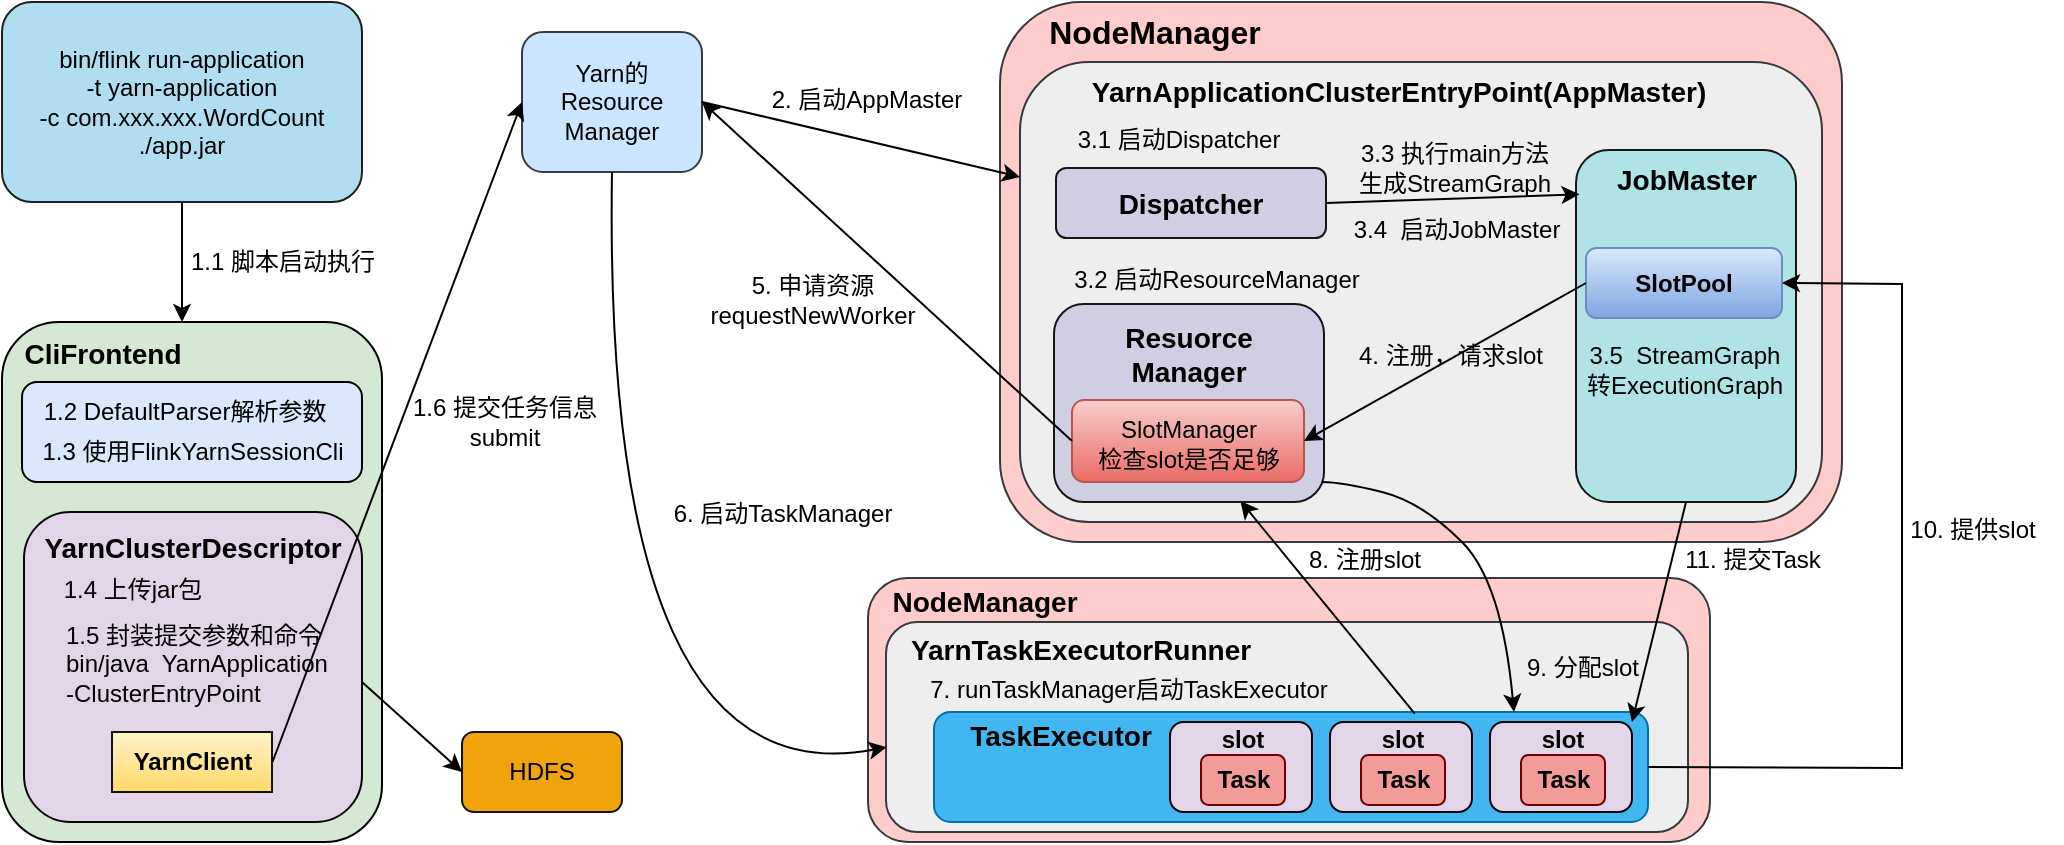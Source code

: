 <mxfile version="21.2.8" type="device">
  <diagram name="Page-1" id="HVBxyhtuIvXRNPCIoeuq">
    <mxGraphModel dx="844" dy="522" grid="1" gridSize="10" guides="1" tooltips="1" connect="1" arrows="1" fold="1" page="1" pageScale="1" pageWidth="827" pageHeight="1169" math="0" shadow="0">
      <root>
        <mxCell id="0" />
        <mxCell id="1" parent="0" />
        <mxCell id="ggv9rEqnuSa9IFovWAbz-1" value="&lt;font color=&quot;#000000&quot;&gt;bin/flink run-application&lt;br&gt;-t yarn-application&lt;br&gt;-c com.xxx.xxx.WordCount&lt;br&gt;./app.jar&lt;/font&gt;" style="rounded=1;whiteSpace=wrap;html=1;fillColor=#b1ddf0;strokeColor=#1d1f20;" vertex="1" parent="1">
          <mxGeometry x="40" y="80" width="180" height="100" as="geometry" />
        </mxCell>
        <mxCell id="ggv9rEqnuSa9IFovWAbz-2" value="" style="rounded=1;whiteSpace=wrap;html=1;fillColor=#d5e8d4;strokeColor=#000000;" vertex="1" parent="1">
          <mxGeometry x="40" y="240" width="190" height="260" as="geometry" />
        </mxCell>
        <mxCell id="ggv9rEqnuSa9IFovWAbz-3" value="&lt;b&gt;&lt;font style=&quot;font-size: 14px;&quot;&gt;CliFrontend&lt;/font&gt;&lt;/b&gt;" style="text;html=1;align=center;verticalAlign=middle;resizable=0;points=[];autosize=1;strokeColor=none;fillColor=none;" vertex="1" parent="1">
          <mxGeometry x="40" y="241" width="100" height="30" as="geometry" />
        </mxCell>
        <mxCell id="ggv9rEqnuSa9IFovWAbz-4" value="" style="rounded=1;whiteSpace=wrap;html=1;fillColor=#dae8fc;strokeColor=#000000;" vertex="1" parent="1">
          <mxGeometry x="50" y="270" width="170" height="50" as="geometry" />
        </mxCell>
        <mxCell id="ggv9rEqnuSa9IFovWAbz-5" value="1.2 DefaultParser解析参数" style="text;html=1;align=center;verticalAlign=middle;resizable=0;points=[];autosize=1;strokeColor=none;fillColor=none;" vertex="1" parent="1">
          <mxGeometry x="51" y="270" width="160" height="30" as="geometry" />
        </mxCell>
        <mxCell id="ggv9rEqnuSa9IFovWAbz-7" value="1.1 脚本启动执行" style="text;html=1;align=center;verticalAlign=middle;resizable=0;points=[];autosize=1;strokeColor=none;fillColor=none;" vertex="1" parent="1">
          <mxGeometry x="120" y="195" width="120" height="30" as="geometry" />
        </mxCell>
        <mxCell id="ggv9rEqnuSa9IFovWAbz-10" value="1.3 使用FlinkYarnSessionCli" style="text;html=1;align=center;verticalAlign=middle;resizable=0;points=[];autosize=1;strokeColor=none;fillColor=none;" vertex="1" parent="1">
          <mxGeometry x="50" y="290" width="170" height="30" as="geometry" />
        </mxCell>
        <mxCell id="ggv9rEqnuSa9IFovWAbz-11" value="" style="rounded=1;whiteSpace=wrap;html=1;fillColor=#e1d5e7;strokeColor=#080708;" vertex="1" parent="1">
          <mxGeometry x="51" y="335" width="169" height="155" as="geometry" />
        </mxCell>
        <mxCell id="ggv9rEqnuSa9IFovWAbz-12" value="&lt;b&gt;YarnClient&lt;/b&gt;" style="text;html=1;align=center;verticalAlign=middle;resizable=0;points=[];autosize=1;strokeColor=#121211;fillColor=#fff2cc;gradientColor=#ffd966;" vertex="1" parent="1">
          <mxGeometry x="95" y="445" width="80" height="30" as="geometry" />
        </mxCell>
        <mxCell id="ggv9rEqnuSa9IFovWAbz-13" value="&lt;b&gt;&lt;font style=&quot;font-size: 14px;&quot;&gt;YarnClusterDescriptor&lt;/font&gt;&lt;/b&gt;" style="text;html=1;align=center;verticalAlign=middle;resizable=0;points=[];autosize=1;strokeColor=none;fillColor=none;" vertex="1" parent="1">
          <mxGeometry x="50" y="338" width="170" height="30" as="geometry" />
        </mxCell>
        <mxCell id="ggv9rEqnuSa9IFovWAbz-15" value="1.4 上传jar包" style="text;html=1;align=center;verticalAlign=middle;resizable=0;points=[];autosize=1;strokeColor=none;fillColor=none;" vertex="1" parent="1">
          <mxGeometry x="60" y="359" width="90" height="30" as="geometry" />
        </mxCell>
        <mxCell id="ggv9rEqnuSa9IFovWAbz-16" value="1.5 封装提交参数和命令&lt;br&gt;&lt;div style=&quot;&quot;&gt;&lt;span style=&quot;background-color: initial;&quot;&gt;bin/java&amp;nbsp; &lt;/span&gt;&lt;span style=&quot;background-color: initial;&quot;&gt;YarnApplication&lt;/span&gt;&lt;/div&gt;&lt;div style=&quot;&quot;&gt;&lt;span style=&quot;background-color: initial;&quot;&gt;-ClusterEntryPoint&lt;/span&gt;&lt;/div&gt;" style="text;html=1;align=left;verticalAlign=middle;resizable=0;points=[];autosize=1;strokeColor=none;fillColor=none;" vertex="1" parent="1">
          <mxGeometry x="70" y="381" width="150" height="60" as="geometry" />
        </mxCell>
        <mxCell id="ggv9rEqnuSa9IFovWAbz-17" value="HDFS" style="rounded=1;whiteSpace=wrap;html=1;fillColor=#f0a30a;strokeColor=#121211;fontColor=#000000;" vertex="1" parent="1">
          <mxGeometry x="270" y="445" width="80" height="40" as="geometry" />
        </mxCell>
        <mxCell id="ggv9rEqnuSa9IFovWAbz-18" value="" style="endArrow=classic;html=1;rounded=0;exitX=1;exitY=0.65;exitDx=0;exitDy=0;exitPerimeter=0;entryX=0;entryY=0.5;entryDx=0;entryDy=0;" edge="1" parent="1" source="ggv9rEqnuSa9IFovWAbz-16" target="ggv9rEqnuSa9IFovWAbz-17">
          <mxGeometry width="50" height="50" relative="1" as="geometry">
            <mxPoint x="340" y="380" as="sourcePoint" />
            <mxPoint x="440" y="280" as="targetPoint" />
          </mxGeometry>
        </mxCell>
        <mxCell id="ggv9rEqnuSa9IFovWAbz-19" value="Yarn的&lt;br&gt;Resource&lt;br&gt;Manager" style="rounded=1;whiteSpace=wrap;html=1;fillColor=#cce5ff;strokeColor=#36393d;" vertex="1" parent="1">
          <mxGeometry x="300" y="95" width="90" height="70" as="geometry" />
        </mxCell>
        <mxCell id="ggv9rEqnuSa9IFovWAbz-20" value="" style="endArrow=classic;html=1;rounded=0;exitX=1.003;exitY=0.5;exitDx=0;exitDy=0;exitPerimeter=0;entryX=0;entryY=0.5;entryDx=0;entryDy=0;" edge="1" parent="1" source="ggv9rEqnuSa9IFovWAbz-12" target="ggv9rEqnuSa9IFovWAbz-19">
          <mxGeometry width="50" height="50" relative="1" as="geometry">
            <mxPoint x="390" y="320" as="sourcePoint" />
            <mxPoint x="440" y="270" as="targetPoint" />
          </mxGeometry>
        </mxCell>
        <mxCell id="ggv9rEqnuSa9IFovWAbz-22" value="1.6 提交任务信息&lt;br&gt;submit" style="text;html=1;align=center;verticalAlign=middle;resizable=0;points=[];autosize=1;strokeColor=none;fillColor=none;" vertex="1" parent="1">
          <mxGeometry x="231" y="270" width="120" height="40" as="geometry" />
        </mxCell>
        <mxCell id="ggv9rEqnuSa9IFovWAbz-23" value="" style="rounded=1;whiteSpace=wrap;html=1;fillColor=#ffcccc;strokeColor=#36393d;" vertex="1" parent="1">
          <mxGeometry x="539" y="80" width="421" height="270" as="geometry" />
        </mxCell>
        <mxCell id="ggv9rEqnuSa9IFovWAbz-24" value="&lt;b&gt;&lt;font style=&quot;font-size: 16px;&quot;&gt;NodeManager&lt;/font&gt;&lt;/b&gt;" style="text;html=1;align=center;verticalAlign=middle;resizable=0;points=[];autosize=1;strokeColor=none;fillColor=none;" vertex="1" parent="1">
          <mxGeometry x="551" y="80" width="130" height="30" as="geometry" />
        </mxCell>
        <mxCell id="ggv9rEqnuSa9IFovWAbz-25" value="" style="rounded=1;whiteSpace=wrap;html=1;fillColor=#eeeeee;strokeColor=#36393d;" vertex="1" parent="1">
          <mxGeometry x="549" y="110" width="401" height="230" as="geometry" />
        </mxCell>
        <mxCell id="ggv9rEqnuSa9IFovWAbz-26" value="&lt;font style=&quot;font-size: 14px;&quot;&gt;&lt;b&gt;YarnApplicationClusterEntryPoint&lt;/b&gt;&lt;/font&gt;&lt;b style=&quot;border-color: var(--border-color);&quot;&gt;&lt;font style=&quot;border-color: var(--border-color); font-size: 14px;&quot;&gt;(AppMaster)&lt;/font&gt;&lt;/b&gt;" style="text;html=1;align=center;verticalAlign=middle;resizable=0;points=[];autosize=1;strokeColor=none;fillColor=none;" vertex="1" parent="1">
          <mxGeometry x="573" y="110" width="330" height="30" as="geometry" />
        </mxCell>
        <mxCell id="ggv9rEqnuSa9IFovWAbz-27" value="" style="endArrow=classic;html=1;rounded=0;exitX=1;exitY=0.5;exitDx=0;exitDy=0;entryX=0;entryY=0.25;entryDx=0;entryDy=0;" edge="1" parent="1" source="ggv9rEqnuSa9IFovWAbz-19" target="ggv9rEqnuSa9IFovWAbz-25">
          <mxGeometry width="50" height="50" relative="1" as="geometry">
            <mxPoint x="590" y="330" as="sourcePoint" />
            <mxPoint x="640" y="280" as="targetPoint" />
          </mxGeometry>
        </mxCell>
        <mxCell id="ggv9rEqnuSa9IFovWAbz-28" value="2. 启动AppMaster" style="text;html=1;align=center;verticalAlign=middle;resizable=0;points=[];autosize=1;strokeColor=none;fillColor=none;" vertex="1" parent="1">
          <mxGeometry x="412" y="114" width="120" height="30" as="geometry" />
        </mxCell>
        <mxCell id="ggv9rEqnuSa9IFovWAbz-30" value="" style="endArrow=classic;html=1;rounded=0;exitX=0.5;exitY=1;exitDx=0;exitDy=0;" edge="1" parent="1" source="ggv9rEqnuSa9IFovWAbz-1">
          <mxGeometry width="50" height="50" relative="1" as="geometry">
            <mxPoint x="410" y="350" as="sourcePoint" />
            <mxPoint x="130" y="240" as="targetPoint" />
          </mxGeometry>
        </mxCell>
        <mxCell id="ggv9rEqnuSa9IFovWAbz-31" value="&lt;font style=&quot;font-size: 14px;&quot;&gt;&lt;b&gt;Dispatcher&lt;/b&gt;&lt;/font&gt;" style="rounded=1;whiteSpace=wrap;html=1;fillColor=#d0cee2;strokeColor=#171617;" vertex="1" parent="1">
          <mxGeometry x="567" y="163" width="135" height="35" as="geometry" />
        </mxCell>
        <mxCell id="ggv9rEqnuSa9IFovWAbz-32" value="3.1 启动Dispatcher" style="text;html=1;align=center;verticalAlign=middle;resizable=0;points=[];autosize=1;strokeColor=none;fillColor=none;" vertex="1" parent="1">
          <mxGeometry x="568" y="134" width="120" height="30" as="geometry" />
        </mxCell>
        <mxCell id="ggv9rEqnuSa9IFovWAbz-34" value="3.2 启动ResourceManager" style="text;html=1;align=center;verticalAlign=middle;resizable=0;points=[];autosize=1;strokeColor=none;fillColor=none;" vertex="1" parent="1">
          <mxGeometry x="562" y="204" width="170" height="30" as="geometry" />
        </mxCell>
        <mxCell id="ggv9rEqnuSa9IFovWAbz-35" value="" style="rounded=1;whiteSpace=wrap;html=1;fillColor=#d0cee2;strokeColor=#171617;" vertex="1" parent="1">
          <mxGeometry x="566" y="231" width="135" height="99" as="geometry" />
        </mxCell>
        <mxCell id="ggv9rEqnuSa9IFovWAbz-37" value="&lt;b style=&quot;font-size: 14px;&quot;&gt;&lt;font style=&quot;font-size: 14px;&quot;&gt;Resuorce&lt;/font&gt;&lt;br&gt;Manager&lt;/b&gt;" style="text;html=1;align=center;verticalAlign=middle;resizable=0;points=[];autosize=1;strokeColor=none;fillColor=none;" vertex="1" parent="1">
          <mxGeometry x="588" y="231" width="90" height="50" as="geometry" />
        </mxCell>
        <mxCell id="ggv9rEqnuSa9IFovWAbz-39" value="&lt;font style=&quot;font-size: 12px;&quot;&gt;&lt;br&gt;&lt;/font&gt;" style="rounded=1;whiteSpace=wrap;html=1;fillColor=#f8cecc;strokeColor=#b85450;gradientColor=#ea6b66;" vertex="1" parent="1">
          <mxGeometry x="575" y="279" width="116" height="41" as="geometry" />
        </mxCell>
        <mxCell id="ggv9rEqnuSa9IFovWAbz-40" value="" style="endArrow=classic;html=1;rounded=0;exitX=0;exitY=0.5;exitDx=0;exitDy=0;entryX=1;entryY=0.5;entryDx=0;entryDy=0;" edge="1" parent="1" source="ggv9rEqnuSa9IFovWAbz-39" target="ggv9rEqnuSa9IFovWAbz-19">
          <mxGeometry width="50" height="50" relative="1" as="geometry">
            <mxPoint x="480" y="300" as="sourcePoint" />
            <mxPoint x="530" y="250" as="targetPoint" />
          </mxGeometry>
        </mxCell>
        <mxCell id="ggv9rEqnuSa9IFovWAbz-41" value="" style="rounded=1;whiteSpace=wrap;html=1;fillColor=#b0e3e6;strokeColor=#141515;" vertex="1" parent="1">
          <mxGeometry x="827" y="154" width="110" height="176" as="geometry" />
        </mxCell>
        <mxCell id="ggv9rEqnuSa9IFovWAbz-42" value="&lt;b&gt;&lt;font style=&quot;font-size: 14px;&quot;&gt;JobMaster&lt;/font&gt;&lt;/b&gt;" style="text;html=1;align=center;verticalAlign=middle;resizable=0;points=[];autosize=1;strokeColor=none;fillColor=none;" vertex="1" parent="1">
          <mxGeometry x="837" y="154" width="90" height="30" as="geometry" />
        </mxCell>
        <mxCell id="ggv9rEqnuSa9IFovWAbz-43" value="3.3 执行main方法&lt;br&gt;生成StreamGraph" style="text;html=1;align=center;verticalAlign=middle;resizable=0;points=[];autosize=1;strokeColor=none;fillColor=none;" vertex="1" parent="1">
          <mxGeometry x="706" y="143" width="120" height="40" as="geometry" />
        </mxCell>
        <mxCell id="ggv9rEqnuSa9IFovWAbz-45" value="" style="endArrow=classic;html=1;rounded=0;exitX=1;exitY=0.5;exitDx=0;exitDy=0;entryX=0.016;entryY=0.126;entryDx=0;entryDy=0;entryPerimeter=0;" edge="1" parent="1" source="ggv9rEqnuSa9IFovWAbz-31" target="ggv9rEqnuSa9IFovWAbz-41">
          <mxGeometry width="50" height="50" relative="1" as="geometry">
            <mxPoint x="550" y="330" as="sourcePoint" />
            <mxPoint x="600" y="280" as="targetPoint" />
          </mxGeometry>
        </mxCell>
        <mxCell id="ggv9rEqnuSa9IFovWAbz-46" value="3.4&amp;nbsp; 启动JobMaster" style="text;html=1;align=center;verticalAlign=middle;resizable=0;points=[];autosize=1;strokeColor=none;fillColor=none;" vertex="1" parent="1">
          <mxGeometry x="702" y="179" width="130" height="30" as="geometry" />
        </mxCell>
        <mxCell id="ggv9rEqnuSa9IFovWAbz-47" value="&lt;b&gt;SlotPool&lt;/b&gt;" style="rounded=1;whiteSpace=wrap;html=1;fillColor=#dae8fc;gradientColor=#7ea6e0;strokeColor=#6c8ebf;" vertex="1" parent="1">
          <mxGeometry x="832" y="203" width="98" height="35" as="geometry" />
        </mxCell>
        <mxCell id="ggv9rEqnuSa9IFovWAbz-48" value="3.5&amp;nbsp; StreamGraph&lt;br&gt;转ExecutionGraph" style="text;html=1;align=center;verticalAlign=middle;resizable=0;points=[];autosize=1;strokeColor=none;fillColor=none;" vertex="1" parent="1">
          <mxGeometry x="821" y="244" width="120" height="40" as="geometry" />
        </mxCell>
        <mxCell id="ggv9rEqnuSa9IFovWAbz-49" value="" style="endArrow=classic;html=1;rounded=0;exitX=0;exitY=0.5;exitDx=0;exitDy=0;entryX=1;entryY=0.5;entryDx=0;entryDy=0;" edge="1" parent="1" source="ggv9rEqnuSa9IFovWAbz-47" target="ggv9rEqnuSa9IFovWAbz-39">
          <mxGeometry width="50" height="50" relative="1" as="geometry">
            <mxPoint x="713" y="420" as="sourcePoint" />
            <mxPoint x="763" y="630.8" as="targetPoint" />
          </mxGeometry>
        </mxCell>
        <mxCell id="ggv9rEqnuSa9IFovWAbz-50" value="4. 注册，请求slot" style="text;html=1;align=center;verticalAlign=middle;resizable=0;points=[];autosize=1;strokeColor=none;fillColor=none;" vertex="1" parent="1">
          <mxGeometry x="704" y="242" width="120" height="30" as="geometry" />
        </mxCell>
        <mxCell id="ggv9rEqnuSa9IFovWAbz-51" value="5. 申请资源&lt;br&gt;requestNewWorker" style="text;html=1;align=center;verticalAlign=middle;resizable=0;points=[];autosize=1;strokeColor=none;fillColor=none;" vertex="1" parent="1">
          <mxGeometry x="380" y="209" width="130" height="40" as="geometry" />
        </mxCell>
        <mxCell id="ggv9rEqnuSa9IFovWAbz-52" value="" style="rounded=1;whiteSpace=wrap;html=1;fillColor=#ffcccc;strokeColor=#36393d;" vertex="1" parent="1">
          <mxGeometry x="473" y="368" width="421" height="132" as="geometry" />
        </mxCell>
        <mxCell id="ggv9rEqnuSa9IFovWAbz-53" value="SlotManager&lt;br&gt;检查slot是否足够" style="text;html=1;align=center;verticalAlign=middle;resizable=0;points=[];autosize=1;strokeColor=none;fillColor=none;" vertex="1" parent="1">
          <mxGeometry x="578" y="281" width="110" height="40" as="geometry" />
        </mxCell>
        <mxCell id="ggv9rEqnuSa9IFovWAbz-55" value="&lt;b&gt;&lt;font style=&quot;font-size: 14px;&quot;&gt;NodeManager&lt;/font&gt;&lt;/b&gt;" style="text;html=1;align=center;verticalAlign=middle;resizable=0;points=[];autosize=1;strokeColor=none;fillColor=none;" vertex="1" parent="1">
          <mxGeometry x="471" y="365" width="120" height="30" as="geometry" />
        </mxCell>
        <mxCell id="ggv9rEqnuSa9IFovWAbz-56" value="" style="rounded=1;whiteSpace=wrap;html=1;fillColor=#eeeeee;strokeColor=#36393d;" vertex="1" parent="1">
          <mxGeometry x="482" y="390" width="401" height="105" as="geometry" />
        </mxCell>
        <mxCell id="ggv9rEqnuSa9IFovWAbz-57" value="&lt;b&gt;&lt;font style=&quot;font-size: 14px;&quot;&gt;YarnTaskExecutorRunner&lt;/font&gt;&lt;/b&gt;" style="text;html=1;align=center;verticalAlign=middle;resizable=0;points=[];autosize=1;strokeColor=none;fillColor=none;" vertex="1" parent="1">
          <mxGeometry x="484" y="389" width="190" height="30" as="geometry" />
        </mxCell>
        <mxCell id="ggv9rEqnuSa9IFovWAbz-58" value="" style="curved=1;endArrow=classic;html=1;rounded=0;exitX=0.5;exitY=1;exitDx=0;exitDy=0;entryX=0.001;entryY=0.596;entryDx=0;entryDy=0;entryPerimeter=0;" edge="1" parent="1" source="ggv9rEqnuSa9IFovWAbz-19" target="ggv9rEqnuSa9IFovWAbz-56">
          <mxGeometry width="50" height="50" relative="1" as="geometry">
            <mxPoint x="520" y="360" as="sourcePoint" />
            <mxPoint x="570" y="310" as="targetPoint" />
            <Array as="points">
              <mxPoint x="340" y="480" />
            </Array>
          </mxGeometry>
        </mxCell>
        <mxCell id="ggv9rEqnuSa9IFovWAbz-60" value="6. 启动TaskManager" style="text;html=1;align=center;verticalAlign=middle;resizable=0;points=[];autosize=1;strokeColor=none;fillColor=none;" vertex="1" parent="1">
          <mxGeometry x="365" y="321" width="130" height="30" as="geometry" />
        </mxCell>
        <mxCell id="ggv9rEqnuSa9IFovWAbz-61" value="7. runTaskManager启动TaskExecutor" style="text;html=1;align=center;verticalAlign=middle;resizable=0;points=[];autosize=1;strokeColor=none;fillColor=none;" vertex="1" parent="1">
          <mxGeometry x="493" y="409" width="220" height="30" as="geometry" />
        </mxCell>
        <mxCell id="ggv9rEqnuSa9IFovWAbz-62" value="" style="rounded=1;whiteSpace=wrap;html=1;fillColor=#42b6f0;fontColor=#ffffff;strokeColor=#006EAF;" vertex="1" parent="1">
          <mxGeometry x="506" y="435" width="357" height="55" as="geometry" />
        </mxCell>
        <mxCell id="ggv9rEqnuSa9IFovWAbz-63" value="&lt;b&gt;&lt;font style=&quot;font-size: 14px;&quot;&gt;TaskExecutor&lt;/font&gt;&lt;/b&gt;" style="text;html=1;align=center;verticalAlign=middle;resizable=0;points=[];autosize=1;strokeColor=none;fillColor=none;" vertex="1" parent="1">
          <mxGeometry x="514" y="431.5" width="110" height="30" as="geometry" />
        </mxCell>
        <mxCell id="ggv9rEqnuSa9IFovWAbz-64" value="" style="rounded=1;whiteSpace=wrap;html=1;fillColor=#e1d5e7;strokeColor=#080708;" vertex="1" parent="1">
          <mxGeometry x="624" y="440" width="71" height="45" as="geometry" />
        </mxCell>
        <mxCell id="ggv9rEqnuSa9IFovWAbz-65" value="&lt;b&gt;slot&lt;/b&gt;" style="text;html=1;align=center;verticalAlign=middle;resizable=0;points=[];autosize=1;strokeColor=none;fillColor=none;" vertex="1" parent="1">
          <mxGeometry x="639.5" y="434" width="40" height="30" as="geometry" />
        </mxCell>
        <mxCell id="ggv9rEqnuSa9IFovWAbz-66" value="&lt;b&gt;&lt;font color=&quot;#000000&quot;&gt;Task&lt;/font&gt;&lt;/b&gt;" style="rounded=1;whiteSpace=wrap;html=1;fillColor=#F19C99;fontColor=#ffffff;strokeColor=#6F0000;" vertex="1" parent="1">
          <mxGeometry x="639.5" y="456.5" width="42" height="25" as="geometry" />
        </mxCell>
        <mxCell id="ggv9rEqnuSa9IFovWAbz-67" value="" style="rounded=1;whiteSpace=wrap;html=1;fillColor=#e1d5e7;strokeColor=#080708;" vertex="1" parent="1">
          <mxGeometry x="704" y="440" width="71" height="45" as="geometry" />
        </mxCell>
        <mxCell id="ggv9rEqnuSa9IFovWAbz-68" value="&lt;b&gt;slot&lt;/b&gt;" style="text;html=1;align=center;verticalAlign=middle;resizable=0;points=[];autosize=1;strokeColor=none;fillColor=none;" vertex="1" parent="1">
          <mxGeometry x="719.5" y="434" width="40" height="30" as="geometry" />
        </mxCell>
        <mxCell id="ggv9rEqnuSa9IFovWAbz-69" value="&lt;b&gt;&lt;font color=&quot;#000000&quot;&gt;Task&lt;/font&gt;&lt;/b&gt;" style="rounded=1;whiteSpace=wrap;html=1;fillColor=#F19C99;fontColor=#ffffff;strokeColor=#6F0000;" vertex="1" parent="1">
          <mxGeometry x="719.5" y="456.5" width="42" height="25" as="geometry" />
        </mxCell>
        <mxCell id="ggv9rEqnuSa9IFovWAbz-70" value="" style="rounded=1;whiteSpace=wrap;html=1;fillColor=#e1d5e7;strokeColor=#080708;" vertex="1" parent="1">
          <mxGeometry x="784" y="440" width="71" height="45" as="geometry" />
        </mxCell>
        <mxCell id="ggv9rEqnuSa9IFovWAbz-71" value="&lt;b&gt;slot&lt;/b&gt;" style="text;html=1;align=center;verticalAlign=middle;resizable=0;points=[];autosize=1;strokeColor=none;fillColor=none;" vertex="1" parent="1">
          <mxGeometry x="799.5" y="434" width="40" height="30" as="geometry" />
        </mxCell>
        <mxCell id="ggv9rEqnuSa9IFovWAbz-72" value="&lt;b&gt;&lt;font color=&quot;#000000&quot;&gt;Task&lt;/font&gt;&lt;/b&gt;" style="rounded=1;whiteSpace=wrap;html=1;fillColor=#F19C99;fontColor=#ffffff;strokeColor=#6F0000;" vertex="1" parent="1">
          <mxGeometry x="799.5" y="456.5" width="42" height="25" as="geometry" />
        </mxCell>
        <mxCell id="ggv9rEqnuSa9IFovWAbz-73" value="" style="endArrow=classic;html=1;rounded=0;exitX=0.672;exitY=0.06;exitDx=0;exitDy=0;exitPerimeter=0;entryX=0.69;entryY=0.994;entryDx=0;entryDy=0;entryPerimeter=0;" edge="1" parent="1" source="ggv9rEqnuSa9IFovWAbz-68" target="ggv9rEqnuSa9IFovWAbz-35">
          <mxGeometry width="50" height="50" relative="1" as="geometry">
            <mxPoint x="660" y="320" as="sourcePoint" />
            <mxPoint x="710" y="270" as="targetPoint" />
          </mxGeometry>
        </mxCell>
        <mxCell id="ggv9rEqnuSa9IFovWAbz-74" value="8. 注册slot" style="text;html=1;align=center;verticalAlign=middle;resizable=0;points=[];autosize=1;strokeColor=none;fillColor=none;" vertex="1" parent="1">
          <mxGeometry x="681" y="344" width="80" height="30" as="geometry" />
        </mxCell>
        <mxCell id="ggv9rEqnuSa9IFovWAbz-76" value="" style="curved=1;endArrow=classic;html=1;rounded=0;entryX=-0.088;entryY=0.033;entryDx=0;entryDy=0;entryPerimeter=0;" edge="1" parent="1" target="ggv9rEqnuSa9IFovWAbz-71">
          <mxGeometry width="50" height="50" relative="1" as="geometry">
            <mxPoint x="700" y="320" as="sourcePoint" />
            <mxPoint x="710" y="270" as="targetPoint" />
            <Array as="points">
              <mxPoint x="710" y="320" />
              <mxPoint x="750" y="330" />
              <mxPoint x="790" y="370" />
            </Array>
          </mxGeometry>
        </mxCell>
        <mxCell id="ggv9rEqnuSa9IFovWAbz-77" value="9. 分配slot" style="text;html=1;align=center;verticalAlign=middle;resizable=0;points=[];autosize=1;strokeColor=none;fillColor=none;" vertex="1" parent="1">
          <mxGeometry x="790" y="397.5" width="80" height="30" as="geometry" />
        </mxCell>
        <mxCell id="ggv9rEqnuSa9IFovWAbz-78" value="" style="endArrow=classic;html=1;rounded=0;exitX=1;exitY=0.5;exitDx=0;exitDy=0;entryX=1;entryY=0.5;entryDx=0;entryDy=0;" edge="1" parent="1" source="ggv9rEqnuSa9IFovWAbz-62" target="ggv9rEqnuSa9IFovWAbz-47">
          <mxGeometry width="50" height="50" relative="1" as="geometry">
            <mxPoint x="1010" y="440" as="sourcePoint" />
            <mxPoint x="1060" y="390" as="targetPoint" />
            <Array as="points">
              <mxPoint x="990" y="463" />
              <mxPoint x="990" y="350" />
              <mxPoint x="990" y="221" />
            </Array>
          </mxGeometry>
        </mxCell>
        <mxCell id="ggv9rEqnuSa9IFovWAbz-79" value="10. 提供slot" style="text;html=1;align=center;verticalAlign=middle;resizable=0;points=[];autosize=1;strokeColor=none;fillColor=none;" vertex="1" parent="1">
          <mxGeometry x="980" y="329" width="90" height="30" as="geometry" />
        </mxCell>
        <mxCell id="ggv9rEqnuSa9IFovWAbz-82" value="" style="endArrow=classic;html=1;rounded=0;exitX=0.5;exitY=1;exitDx=0;exitDy=0;entryX=1;entryY=0;entryDx=0;entryDy=0;" edge="1" parent="1" source="ggv9rEqnuSa9IFovWAbz-41" target="ggv9rEqnuSa9IFovWAbz-70">
          <mxGeometry width="50" height="50" relative="1" as="geometry">
            <mxPoint x="760" y="320" as="sourcePoint" />
            <mxPoint x="810" y="270" as="targetPoint" />
          </mxGeometry>
        </mxCell>
        <mxCell id="ggv9rEqnuSa9IFovWAbz-83" value="11. 提交Task" style="text;html=1;align=center;verticalAlign=middle;resizable=0;points=[];autosize=1;strokeColor=none;fillColor=none;" vertex="1" parent="1">
          <mxGeometry x="870" y="344" width="90" height="30" as="geometry" />
        </mxCell>
      </root>
    </mxGraphModel>
  </diagram>
</mxfile>
